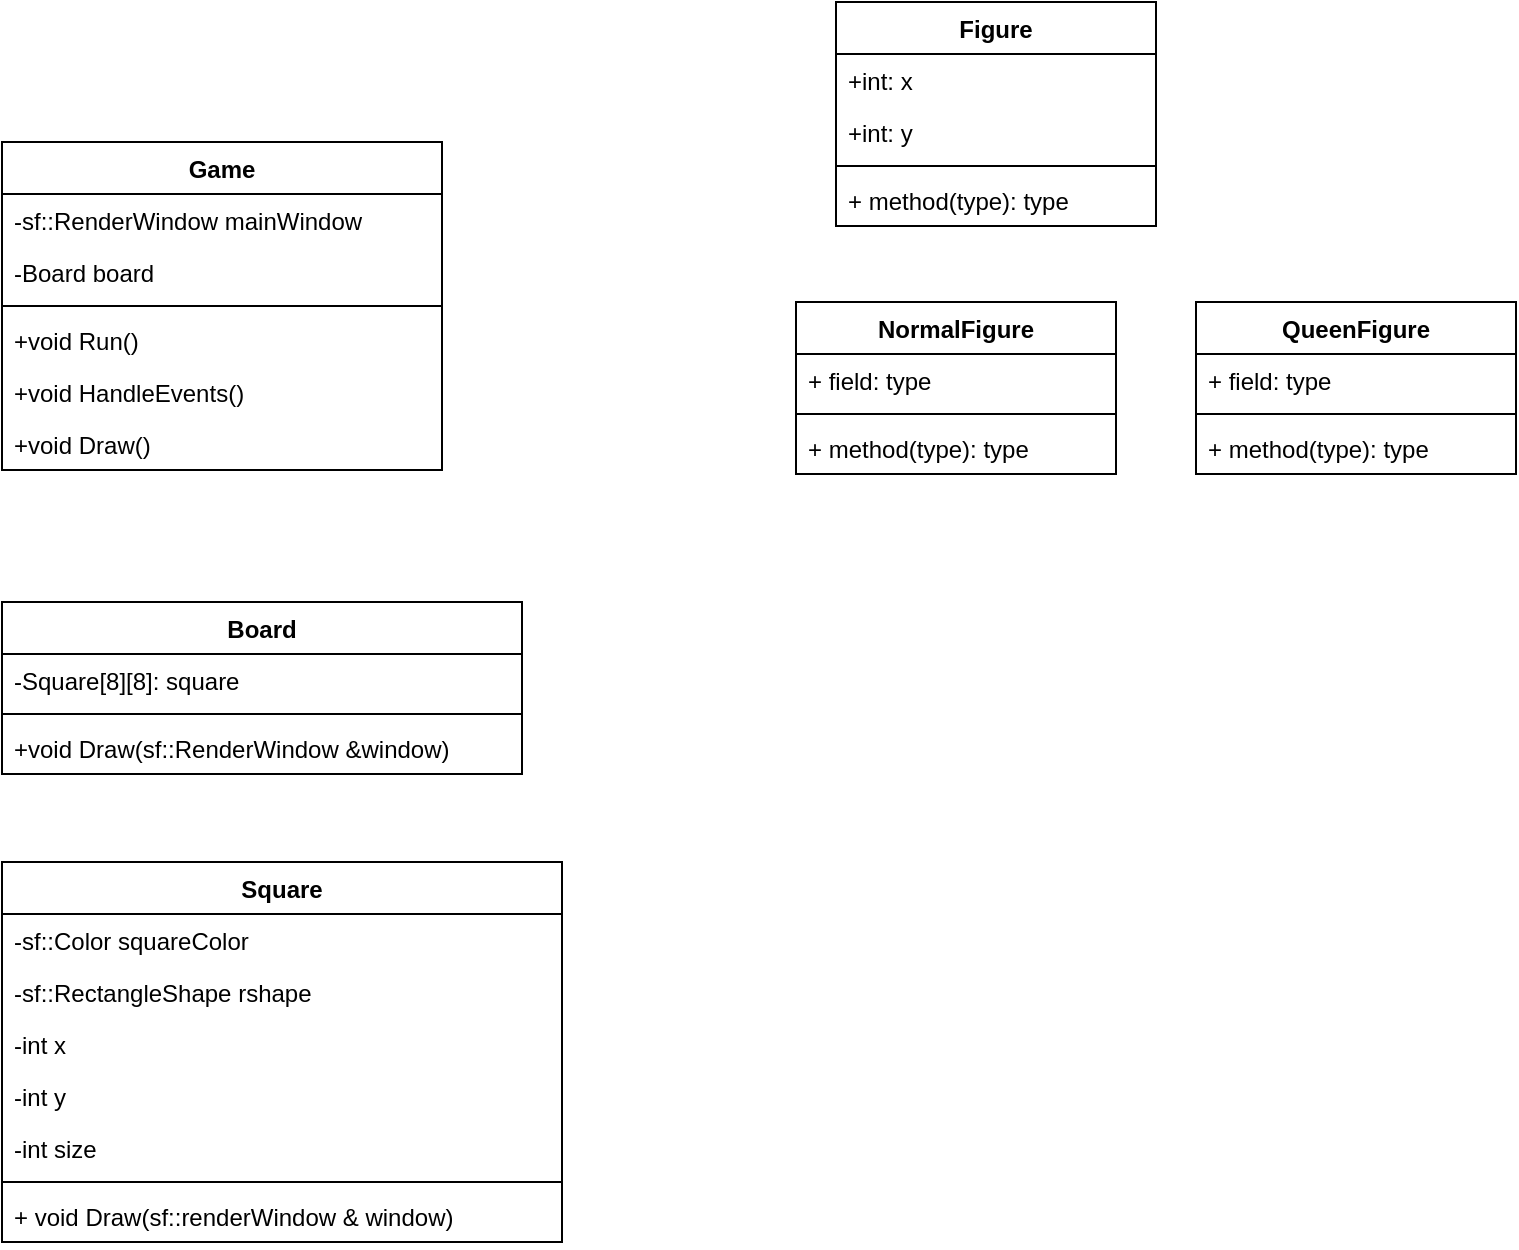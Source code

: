 <mxfile version="15.4.0" type="device"><diagram id="C5RBs43oDa-KdzZeNtuy" name="Page-1"><mxGraphModel dx="1020" dy="813" grid="1" gridSize="10" guides="1" tooltips="1" connect="1" arrows="1" fold="1" page="1" pageScale="1" pageWidth="827" pageHeight="1169" math="0" shadow="0"><root><mxCell id="WIyWlLk6GJQsqaUBKTNV-0"/><mxCell id="WIyWlLk6GJQsqaUBKTNV-1" parent="WIyWlLk6GJQsqaUBKTNV-0"/><mxCell id="ryDcEGuUSgQm7uw_sQ_w-0" value="Game" style="swimlane;fontStyle=1;align=center;verticalAlign=top;childLayout=stackLayout;horizontal=1;startSize=26;horizontalStack=0;resizeParent=1;resizeParentMax=0;resizeLast=0;collapsible=1;marginBottom=0;" parent="WIyWlLk6GJQsqaUBKTNV-1" vertex="1"><mxGeometry x="70" y="80" width="220" height="164" as="geometry"/></mxCell><mxCell id="ryDcEGuUSgQm7uw_sQ_w-1" value="-sf::RenderWindow mainWindow" style="text;strokeColor=none;fillColor=none;align=left;verticalAlign=top;spacingLeft=4;spacingRight=4;overflow=hidden;rotatable=0;points=[[0,0.5],[1,0.5]];portConstraint=eastwest;" parent="ryDcEGuUSgQm7uw_sQ_w-0" vertex="1"><mxGeometry y="26" width="220" height="26" as="geometry"/></mxCell><mxCell id="6asMPI9rwKSlvHc0zc_D-7" value="-Board board" style="text;strokeColor=none;fillColor=none;align=left;verticalAlign=top;spacingLeft=4;spacingRight=4;overflow=hidden;rotatable=0;points=[[0,0.5],[1,0.5]];portConstraint=eastwest;" parent="ryDcEGuUSgQm7uw_sQ_w-0" vertex="1"><mxGeometry y="52" width="220" height="26" as="geometry"/></mxCell><mxCell id="ryDcEGuUSgQm7uw_sQ_w-2" value="" style="line;strokeWidth=1;fillColor=none;align=left;verticalAlign=middle;spacingTop=-1;spacingLeft=3;spacingRight=3;rotatable=0;labelPosition=right;points=[];portConstraint=eastwest;" parent="ryDcEGuUSgQm7uw_sQ_w-0" vertex="1"><mxGeometry y="78" width="220" height="8" as="geometry"/></mxCell><mxCell id="ryDcEGuUSgQm7uw_sQ_w-3" value="+void Run()" style="text;strokeColor=none;fillColor=none;align=left;verticalAlign=top;spacingLeft=4;spacingRight=4;overflow=hidden;rotatable=0;points=[[0,0.5],[1,0.5]];portConstraint=eastwest;" parent="ryDcEGuUSgQm7uw_sQ_w-0" vertex="1"><mxGeometry y="86" width="220" height="26" as="geometry"/></mxCell><mxCell id="6asMPI9rwKSlvHc0zc_D-0" value="+void HandleEvents()" style="text;strokeColor=none;fillColor=none;align=left;verticalAlign=top;spacingLeft=4;spacingRight=4;overflow=hidden;rotatable=0;points=[[0,0.5],[1,0.5]];portConstraint=eastwest;" parent="ryDcEGuUSgQm7uw_sQ_w-0" vertex="1"><mxGeometry y="112" width="220" height="26" as="geometry"/></mxCell><mxCell id="6asMPI9rwKSlvHc0zc_D-1" value="+void Draw()" style="text;strokeColor=none;fillColor=none;align=left;verticalAlign=top;spacingLeft=4;spacingRight=4;overflow=hidden;rotatable=0;points=[[0,0.5],[1,0.5]];portConstraint=eastwest;" parent="ryDcEGuUSgQm7uw_sQ_w-0" vertex="1"><mxGeometry y="138" width="220" height="26" as="geometry"/></mxCell><mxCell id="ryDcEGuUSgQm7uw_sQ_w-4" value="Board" style="swimlane;fontStyle=1;align=center;verticalAlign=top;childLayout=stackLayout;horizontal=1;startSize=26;horizontalStack=0;resizeParent=1;resizeParentMax=0;resizeLast=0;collapsible=1;marginBottom=0;" parent="WIyWlLk6GJQsqaUBKTNV-1" vertex="1"><mxGeometry x="70" y="310" width="260" height="86" as="geometry"/></mxCell><mxCell id="ryDcEGuUSgQm7uw_sQ_w-5" value="-Square[8][8]: square" style="text;strokeColor=none;fillColor=none;align=left;verticalAlign=top;spacingLeft=4;spacingRight=4;overflow=hidden;rotatable=0;points=[[0,0.5],[1,0.5]];portConstraint=eastwest;" parent="ryDcEGuUSgQm7uw_sQ_w-4" vertex="1"><mxGeometry y="26" width="260" height="26" as="geometry"/></mxCell><mxCell id="ryDcEGuUSgQm7uw_sQ_w-6" value="" style="line;strokeWidth=1;fillColor=none;align=left;verticalAlign=middle;spacingTop=-1;spacingLeft=3;spacingRight=3;rotatable=0;labelPosition=right;points=[];portConstraint=eastwest;" parent="ryDcEGuUSgQm7uw_sQ_w-4" vertex="1"><mxGeometry y="52" width="260" height="8" as="geometry"/></mxCell><mxCell id="ryDcEGuUSgQm7uw_sQ_w-7" value="+void Draw(sf::RenderWindow &amp;window)" style="text;strokeColor=none;fillColor=none;align=left;verticalAlign=top;spacingLeft=4;spacingRight=4;overflow=hidden;rotatable=0;points=[[0,0.5],[1,0.5]];portConstraint=eastwest;" parent="ryDcEGuUSgQm7uw_sQ_w-4" vertex="1"><mxGeometry y="60" width="260" height="26" as="geometry"/></mxCell><mxCell id="ryDcEGuUSgQm7uw_sQ_w-8" value="Figure" style="swimlane;fontStyle=1;align=center;verticalAlign=top;childLayout=stackLayout;horizontal=1;startSize=26;horizontalStack=0;resizeParent=1;resizeParentMax=0;resizeLast=0;collapsible=1;marginBottom=0;" parent="WIyWlLk6GJQsqaUBKTNV-1" vertex="1"><mxGeometry x="487" y="10" width="160" height="112" as="geometry"/></mxCell><mxCell id="ryDcEGuUSgQm7uw_sQ_w-9" value="+int: x" style="text;strokeColor=none;fillColor=none;align=left;verticalAlign=top;spacingLeft=4;spacingRight=4;overflow=hidden;rotatable=0;points=[[0,0.5],[1,0.5]];portConstraint=eastwest;" parent="ryDcEGuUSgQm7uw_sQ_w-8" vertex="1"><mxGeometry y="26" width="160" height="26" as="geometry"/></mxCell><mxCell id="Blj0wPoFqvaqOl6ZdVSA-0" value="+int: y" style="text;strokeColor=none;fillColor=none;align=left;verticalAlign=top;spacingLeft=4;spacingRight=4;overflow=hidden;rotatable=0;points=[[0,0.5],[1,0.5]];portConstraint=eastwest;" parent="ryDcEGuUSgQm7uw_sQ_w-8" vertex="1"><mxGeometry y="52" width="160" height="26" as="geometry"/></mxCell><mxCell id="ryDcEGuUSgQm7uw_sQ_w-10" value="" style="line;strokeWidth=1;fillColor=none;align=left;verticalAlign=middle;spacingTop=-1;spacingLeft=3;spacingRight=3;rotatable=0;labelPosition=right;points=[];portConstraint=eastwest;" parent="ryDcEGuUSgQm7uw_sQ_w-8" vertex="1"><mxGeometry y="78" width="160" height="8" as="geometry"/></mxCell><mxCell id="ryDcEGuUSgQm7uw_sQ_w-11" value="+ method(type): type" style="text;strokeColor=none;fillColor=none;align=left;verticalAlign=top;spacingLeft=4;spacingRight=4;overflow=hidden;rotatable=0;points=[[0,0.5],[1,0.5]];portConstraint=eastwest;" parent="ryDcEGuUSgQm7uw_sQ_w-8" vertex="1"><mxGeometry y="86" width="160" height="26" as="geometry"/></mxCell><mxCell id="n1m6IB5tn_l5vXhRrp-k-0" value="NormalFigure" style="swimlane;fontStyle=1;align=center;verticalAlign=top;childLayout=stackLayout;horizontal=1;startSize=26;horizontalStack=0;resizeParent=1;resizeParentMax=0;resizeLast=0;collapsible=1;marginBottom=0;" parent="WIyWlLk6GJQsqaUBKTNV-1" vertex="1"><mxGeometry x="467" y="160" width="160" height="86" as="geometry"/></mxCell><mxCell id="n1m6IB5tn_l5vXhRrp-k-1" value="+ field: type" style="text;strokeColor=none;fillColor=none;align=left;verticalAlign=top;spacingLeft=4;spacingRight=4;overflow=hidden;rotatable=0;points=[[0,0.5],[1,0.5]];portConstraint=eastwest;" parent="n1m6IB5tn_l5vXhRrp-k-0" vertex="1"><mxGeometry y="26" width="160" height="26" as="geometry"/></mxCell><mxCell id="n1m6IB5tn_l5vXhRrp-k-2" value="" style="line;strokeWidth=1;fillColor=none;align=left;verticalAlign=middle;spacingTop=-1;spacingLeft=3;spacingRight=3;rotatable=0;labelPosition=right;points=[];portConstraint=eastwest;" parent="n1m6IB5tn_l5vXhRrp-k-0" vertex="1"><mxGeometry y="52" width="160" height="8" as="geometry"/></mxCell><mxCell id="n1m6IB5tn_l5vXhRrp-k-3" value="+ method(type): type" style="text;strokeColor=none;fillColor=none;align=left;verticalAlign=top;spacingLeft=4;spacingRight=4;overflow=hidden;rotatable=0;points=[[0,0.5],[1,0.5]];portConstraint=eastwest;" parent="n1m6IB5tn_l5vXhRrp-k-0" vertex="1"><mxGeometry y="60" width="160" height="26" as="geometry"/></mxCell><mxCell id="n1m6IB5tn_l5vXhRrp-k-4" value="QueenFigure" style="swimlane;fontStyle=1;align=center;verticalAlign=top;childLayout=stackLayout;horizontal=1;startSize=26;horizontalStack=0;resizeParent=1;resizeParentMax=0;resizeLast=0;collapsible=1;marginBottom=0;" parent="WIyWlLk6GJQsqaUBKTNV-1" vertex="1"><mxGeometry x="667" y="160" width="160" height="86" as="geometry"/></mxCell><mxCell id="n1m6IB5tn_l5vXhRrp-k-5" value="+ field: type" style="text;strokeColor=none;fillColor=none;align=left;verticalAlign=top;spacingLeft=4;spacingRight=4;overflow=hidden;rotatable=0;points=[[0,0.5],[1,0.5]];portConstraint=eastwest;" parent="n1m6IB5tn_l5vXhRrp-k-4" vertex="1"><mxGeometry y="26" width="160" height="26" as="geometry"/></mxCell><mxCell id="n1m6IB5tn_l5vXhRrp-k-6" value="" style="line;strokeWidth=1;fillColor=none;align=left;verticalAlign=middle;spacingTop=-1;spacingLeft=3;spacingRight=3;rotatable=0;labelPosition=right;points=[];portConstraint=eastwest;" parent="n1m6IB5tn_l5vXhRrp-k-4" vertex="1"><mxGeometry y="52" width="160" height="8" as="geometry"/></mxCell><mxCell id="n1m6IB5tn_l5vXhRrp-k-7" value="+ method(type): type" style="text;strokeColor=none;fillColor=none;align=left;verticalAlign=top;spacingLeft=4;spacingRight=4;overflow=hidden;rotatable=0;points=[[0,0.5],[1,0.5]];portConstraint=eastwest;" parent="n1m6IB5tn_l5vXhRrp-k-4" vertex="1"><mxGeometry y="60" width="160" height="26" as="geometry"/></mxCell><mxCell id="6asMPI9rwKSlvHc0zc_D-2" value="Square" style="swimlane;fontStyle=1;align=center;verticalAlign=top;childLayout=stackLayout;horizontal=1;startSize=26;horizontalStack=0;resizeParent=1;resizeParentMax=0;resizeLast=0;collapsible=1;marginBottom=0;" parent="WIyWlLk6GJQsqaUBKTNV-1" vertex="1"><mxGeometry x="70" y="440" width="280" height="190" as="geometry"/></mxCell><mxCell id="6asMPI9rwKSlvHc0zc_D-3" value="-sf::Color squareColor" style="text;strokeColor=none;fillColor=none;align=left;verticalAlign=top;spacingLeft=4;spacingRight=4;overflow=hidden;rotatable=0;points=[[0,0.5],[1,0.5]];portConstraint=eastwest;" parent="6asMPI9rwKSlvHc0zc_D-2" vertex="1"><mxGeometry y="26" width="280" height="26" as="geometry"/></mxCell><mxCell id="6asMPI9rwKSlvHc0zc_D-6" value="-sf::RectangleShape rshape" style="text;strokeColor=none;fillColor=none;align=left;verticalAlign=top;spacingLeft=4;spacingRight=4;overflow=hidden;rotatable=0;points=[[0,0.5],[1,0.5]];portConstraint=eastwest;" parent="6asMPI9rwKSlvHc0zc_D-2" vertex="1"><mxGeometry y="52" width="280" height="26" as="geometry"/></mxCell><mxCell id="8mN2EL_sqKQTWqPOWsBQ-0" value="-int x" style="text;strokeColor=none;fillColor=none;align=left;verticalAlign=top;spacingLeft=4;spacingRight=4;overflow=hidden;rotatable=0;points=[[0,0.5],[1,0.5]];portConstraint=eastwest;" vertex="1" parent="6asMPI9rwKSlvHc0zc_D-2"><mxGeometry y="78" width="280" height="26" as="geometry"/></mxCell><mxCell id="8mN2EL_sqKQTWqPOWsBQ-1" value="-int y" style="text;strokeColor=none;fillColor=none;align=left;verticalAlign=top;spacingLeft=4;spacingRight=4;overflow=hidden;rotatable=0;points=[[0,0.5],[1,0.5]];portConstraint=eastwest;" vertex="1" parent="6asMPI9rwKSlvHc0zc_D-2"><mxGeometry y="104" width="280" height="26" as="geometry"/></mxCell><mxCell id="8mN2EL_sqKQTWqPOWsBQ-2" value="-int size" style="text;strokeColor=none;fillColor=none;align=left;verticalAlign=top;spacingLeft=4;spacingRight=4;overflow=hidden;rotatable=0;points=[[0,0.5],[1,0.5]];portConstraint=eastwest;" vertex="1" parent="6asMPI9rwKSlvHc0zc_D-2"><mxGeometry y="130" width="280" height="26" as="geometry"/></mxCell><mxCell id="6asMPI9rwKSlvHc0zc_D-4" value="" style="line;strokeWidth=1;fillColor=none;align=left;verticalAlign=middle;spacingTop=-1;spacingLeft=3;spacingRight=3;rotatable=0;labelPosition=right;points=[];portConstraint=eastwest;" parent="6asMPI9rwKSlvHc0zc_D-2" vertex="1"><mxGeometry y="156" width="280" height="8" as="geometry"/></mxCell><mxCell id="6asMPI9rwKSlvHc0zc_D-5" value="+ void Draw(sf::renderWindow &amp; window)" style="text;strokeColor=none;fillColor=none;align=left;verticalAlign=top;spacingLeft=4;spacingRight=4;overflow=hidden;rotatable=0;points=[[0,0.5],[1,0.5]];portConstraint=eastwest;" parent="6asMPI9rwKSlvHc0zc_D-2" vertex="1"><mxGeometry y="164" width="280" height="26" as="geometry"/></mxCell></root></mxGraphModel></diagram></mxfile>